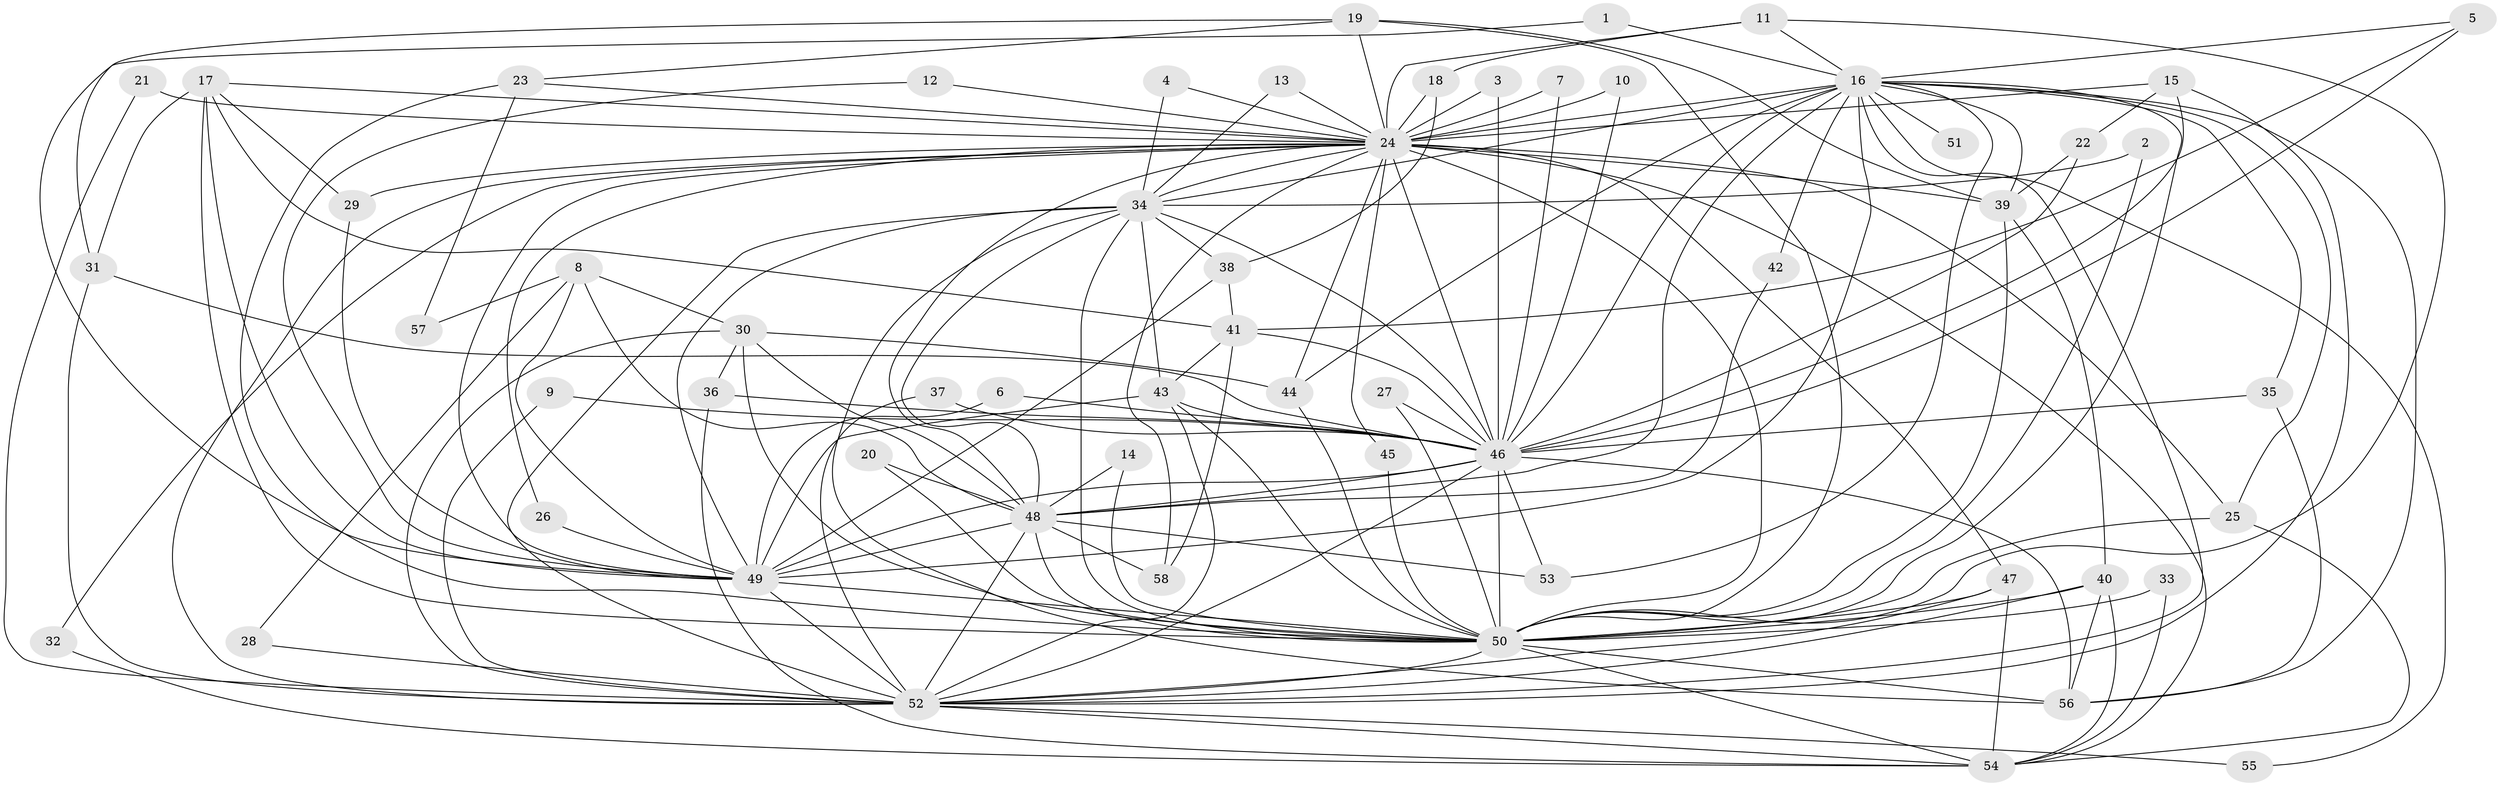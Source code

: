 // original degree distribution, {25: 0.017391304347826087, 17: 0.017391304347826087, 16: 0.008695652173913044, 24: 0.017391304347826087, 30: 0.008695652173913044, 28: 0.008695652173913044, 14: 0.008695652173913044, 7: 0.017391304347826087, 2: 0.5217391304347826, 5: 0.034782608695652174, 4: 0.11304347826086956, 3: 0.20869565217391303, 6: 0.017391304347826087}
// Generated by graph-tools (version 1.1) at 2025/49/03/09/25 03:49:43]
// undirected, 58 vertices, 162 edges
graph export_dot {
graph [start="1"]
  node [color=gray90,style=filled];
  1;
  2;
  3;
  4;
  5;
  6;
  7;
  8;
  9;
  10;
  11;
  12;
  13;
  14;
  15;
  16;
  17;
  18;
  19;
  20;
  21;
  22;
  23;
  24;
  25;
  26;
  27;
  28;
  29;
  30;
  31;
  32;
  33;
  34;
  35;
  36;
  37;
  38;
  39;
  40;
  41;
  42;
  43;
  44;
  45;
  46;
  47;
  48;
  49;
  50;
  51;
  52;
  53;
  54;
  55;
  56;
  57;
  58;
  1 -- 16 [weight=1.0];
  1 -- 49 [weight=1.0];
  2 -- 34 [weight=1.0];
  2 -- 50 [weight=1.0];
  3 -- 24 [weight=1.0];
  3 -- 46 [weight=1.0];
  4 -- 24 [weight=1.0];
  4 -- 34 [weight=1.0];
  5 -- 16 [weight=1.0];
  5 -- 41 [weight=1.0];
  5 -- 46 [weight=1.0];
  6 -- 46 [weight=1.0];
  6 -- 49 [weight=1.0];
  7 -- 24 [weight=1.0];
  7 -- 46 [weight=1.0];
  8 -- 28 [weight=1.0];
  8 -- 30 [weight=1.0];
  8 -- 48 [weight=1.0];
  8 -- 49 [weight=2.0];
  8 -- 57 [weight=1.0];
  9 -- 46 [weight=1.0];
  9 -- 52 [weight=1.0];
  10 -- 24 [weight=1.0];
  10 -- 46 [weight=1.0];
  11 -- 16 [weight=1.0];
  11 -- 18 [weight=1.0];
  11 -- 24 [weight=1.0];
  11 -- 50 [weight=1.0];
  12 -- 24 [weight=1.0];
  12 -- 49 [weight=1.0];
  13 -- 24 [weight=1.0];
  13 -- 34 [weight=1.0];
  14 -- 48 [weight=1.0];
  14 -- 50 [weight=1.0];
  15 -- 22 [weight=1.0];
  15 -- 24 [weight=2.0];
  15 -- 46 [weight=1.0];
  15 -- 52 [weight=2.0];
  16 -- 24 [weight=2.0];
  16 -- 25 [weight=1.0];
  16 -- 34 [weight=1.0];
  16 -- 35 [weight=1.0];
  16 -- 39 [weight=1.0];
  16 -- 42 [weight=1.0];
  16 -- 44 [weight=1.0];
  16 -- 46 [weight=2.0];
  16 -- 48 [weight=1.0];
  16 -- 49 [weight=2.0];
  16 -- 50 [weight=2.0];
  16 -- 51 [weight=1.0];
  16 -- 52 [weight=1.0];
  16 -- 53 [weight=1.0];
  16 -- 55 [weight=1.0];
  16 -- 56 [weight=2.0];
  17 -- 24 [weight=1.0];
  17 -- 29 [weight=1.0];
  17 -- 31 [weight=1.0];
  17 -- 41 [weight=1.0];
  17 -- 49 [weight=2.0];
  17 -- 50 [weight=1.0];
  18 -- 24 [weight=1.0];
  18 -- 38 [weight=1.0];
  19 -- 23 [weight=1.0];
  19 -- 24 [weight=1.0];
  19 -- 31 [weight=1.0];
  19 -- 39 [weight=1.0];
  19 -- 50 [weight=1.0];
  20 -- 48 [weight=1.0];
  20 -- 50 [weight=1.0];
  21 -- 24 [weight=1.0];
  21 -- 52 [weight=1.0];
  22 -- 39 [weight=1.0];
  22 -- 46 [weight=1.0];
  23 -- 24 [weight=1.0];
  23 -- 50 [weight=1.0];
  23 -- 57 [weight=1.0];
  24 -- 25 [weight=1.0];
  24 -- 26 [weight=1.0];
  24 -- 29 [weight=1.0];
  24 -- 32 [weight=1.0];
  24 -- 34 [weight=2.0];
  24 -- 39 [weight=1.0];
  24 -- 44 [weight=1.0];
  24 -- 45 [weight=1.0];
  24 -- 46 [weight=3.0];
  24 -- 47 [weight=1.0];
  24 -- 48 [weight=2.0];
  24 -- 49 [weight=2.0];
  24 -- 50 [weight=4.0];
  24 -- 52 [weight=2.0];
  24 -- 54 [weight=1.0];
  24 -- 58 [weight=1.0];
  25 -- 50 [weight=1.0];
  25 -- 54 [weight=1.0];
  26 -- 49 [weight=1.0];
  27 -- 46 [weight=1.0];
  27 -- 50 [weight=1.0];
  28 -- 52 [weight=1.0];
  29 -- 49 [weight=1.0];
  30 -- 36 [weight=1.0];
  30 -- 44 [weight=1.0];
  30 -- 48 [weight=1.0];
  30 -- 50 [weight=1.0];
  30 -- 52 [weight=1.0];
  31 -- 46 [weight=1.0];
  31 -- 52 [weight=1.0];
  32 -- 54 [weight=1.0];
  33 -- 50 [weight=1.0];
  33 -- 54 [weight=1.0];
  34 -- 38 [weight=1.0];
  34 -- 43 [weight=1.0];
  34 -- 46 [weight=1.0];
  34 -- 48 [weight=1.0];
  34 -- 49 [weight=1.0];
  34 -- 50 [weight=2.0];
  34 -- 52 [weight=1.0];
  34 -- 56 [weight=1.0];
  35 -- 46 [weight=1.0];
  35 -- 56 [weight=1.0];
  36 -- 46 [weight=1.0];
  36 -- 54 [weight=1.0];
  37 -- 46 [weight=1.0];
  37 -- 52 [weight=1.0];
  38 -- 41 [weight=1.0];
  38 -- 49 [weight=2.0];
  39 -- 40 [weight=1.0];
  39 -- 50 [weight=1.0];
  40 -- 50 [weight=1.0];
  40 -- 52 [weight=1.0];
  40 -- 54 [weight=1.0];
  40 -- 56 [weight=1.0];
  41 -- 43 [weight=1.0];
  41 -- 46 [weight=1.0];
  41 -- 58 [weight=1.0];
  42 -- 48 [weight=1.0];
  43 -- 46 [weight=1.0];
  43 -- 49 [weight=1.0];
  43 -- 50 [weight=1.0];
  43 -- 52 [weight=1.0];
  44 -- 50 [weight=1.0];
  45 -- 50 [weight=1.0];
  46 -- 48 [weight=1.0];
  46 -- 49 [weight=1.0];
  46 -- 50 [weight=2.0];
  46 -- 52 [weight=1.0];
  46 -- 53 [weight=1.0];
  46 -- 56 [weight=1.0];
  47 -- 50 [weight=1.0];
  47 -- 52 [weight=1.0];
  47 -- 54 [weight=1.0];
  48 -- 49 [weight=1.0];
  48 -- 50 [weight=3.0];
  48 -- 52 [weight=2.0];
  48 -- 53 [weight=1.0];
  48 -- 58 [weight=1.0];
  49 -- 50 [weight=2.0];
  49 -- 52 [weight=2.0];
  50 -- 52 [weight=3.0];
  50 -- 54 [weight=1.0];
  50 -- 56 [weight=2.0];
  52 -- 54 [weight=1.0];
  52 -- 55 [weight=1.0];
}
